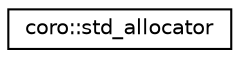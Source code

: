 digraph "Graphical Class Hierarchy"
{
 // LATEX_PDF_SIZE
  edge [fontname="Helvetica",fontsize="10",labelfontname="Helvetica",labelfontsize="10"];
  node [fontname="Helvetica",fontsize="10",shape=record];
  rankdir="LR";
  Node0 [label="coro::std_allocator",height=0.2,width=0.4,color="black", fillcolor="white", style="filled",URL="$classcoro_1_1std__allocator.html",tooltip="represents standard allocator for coroutines"];
}
